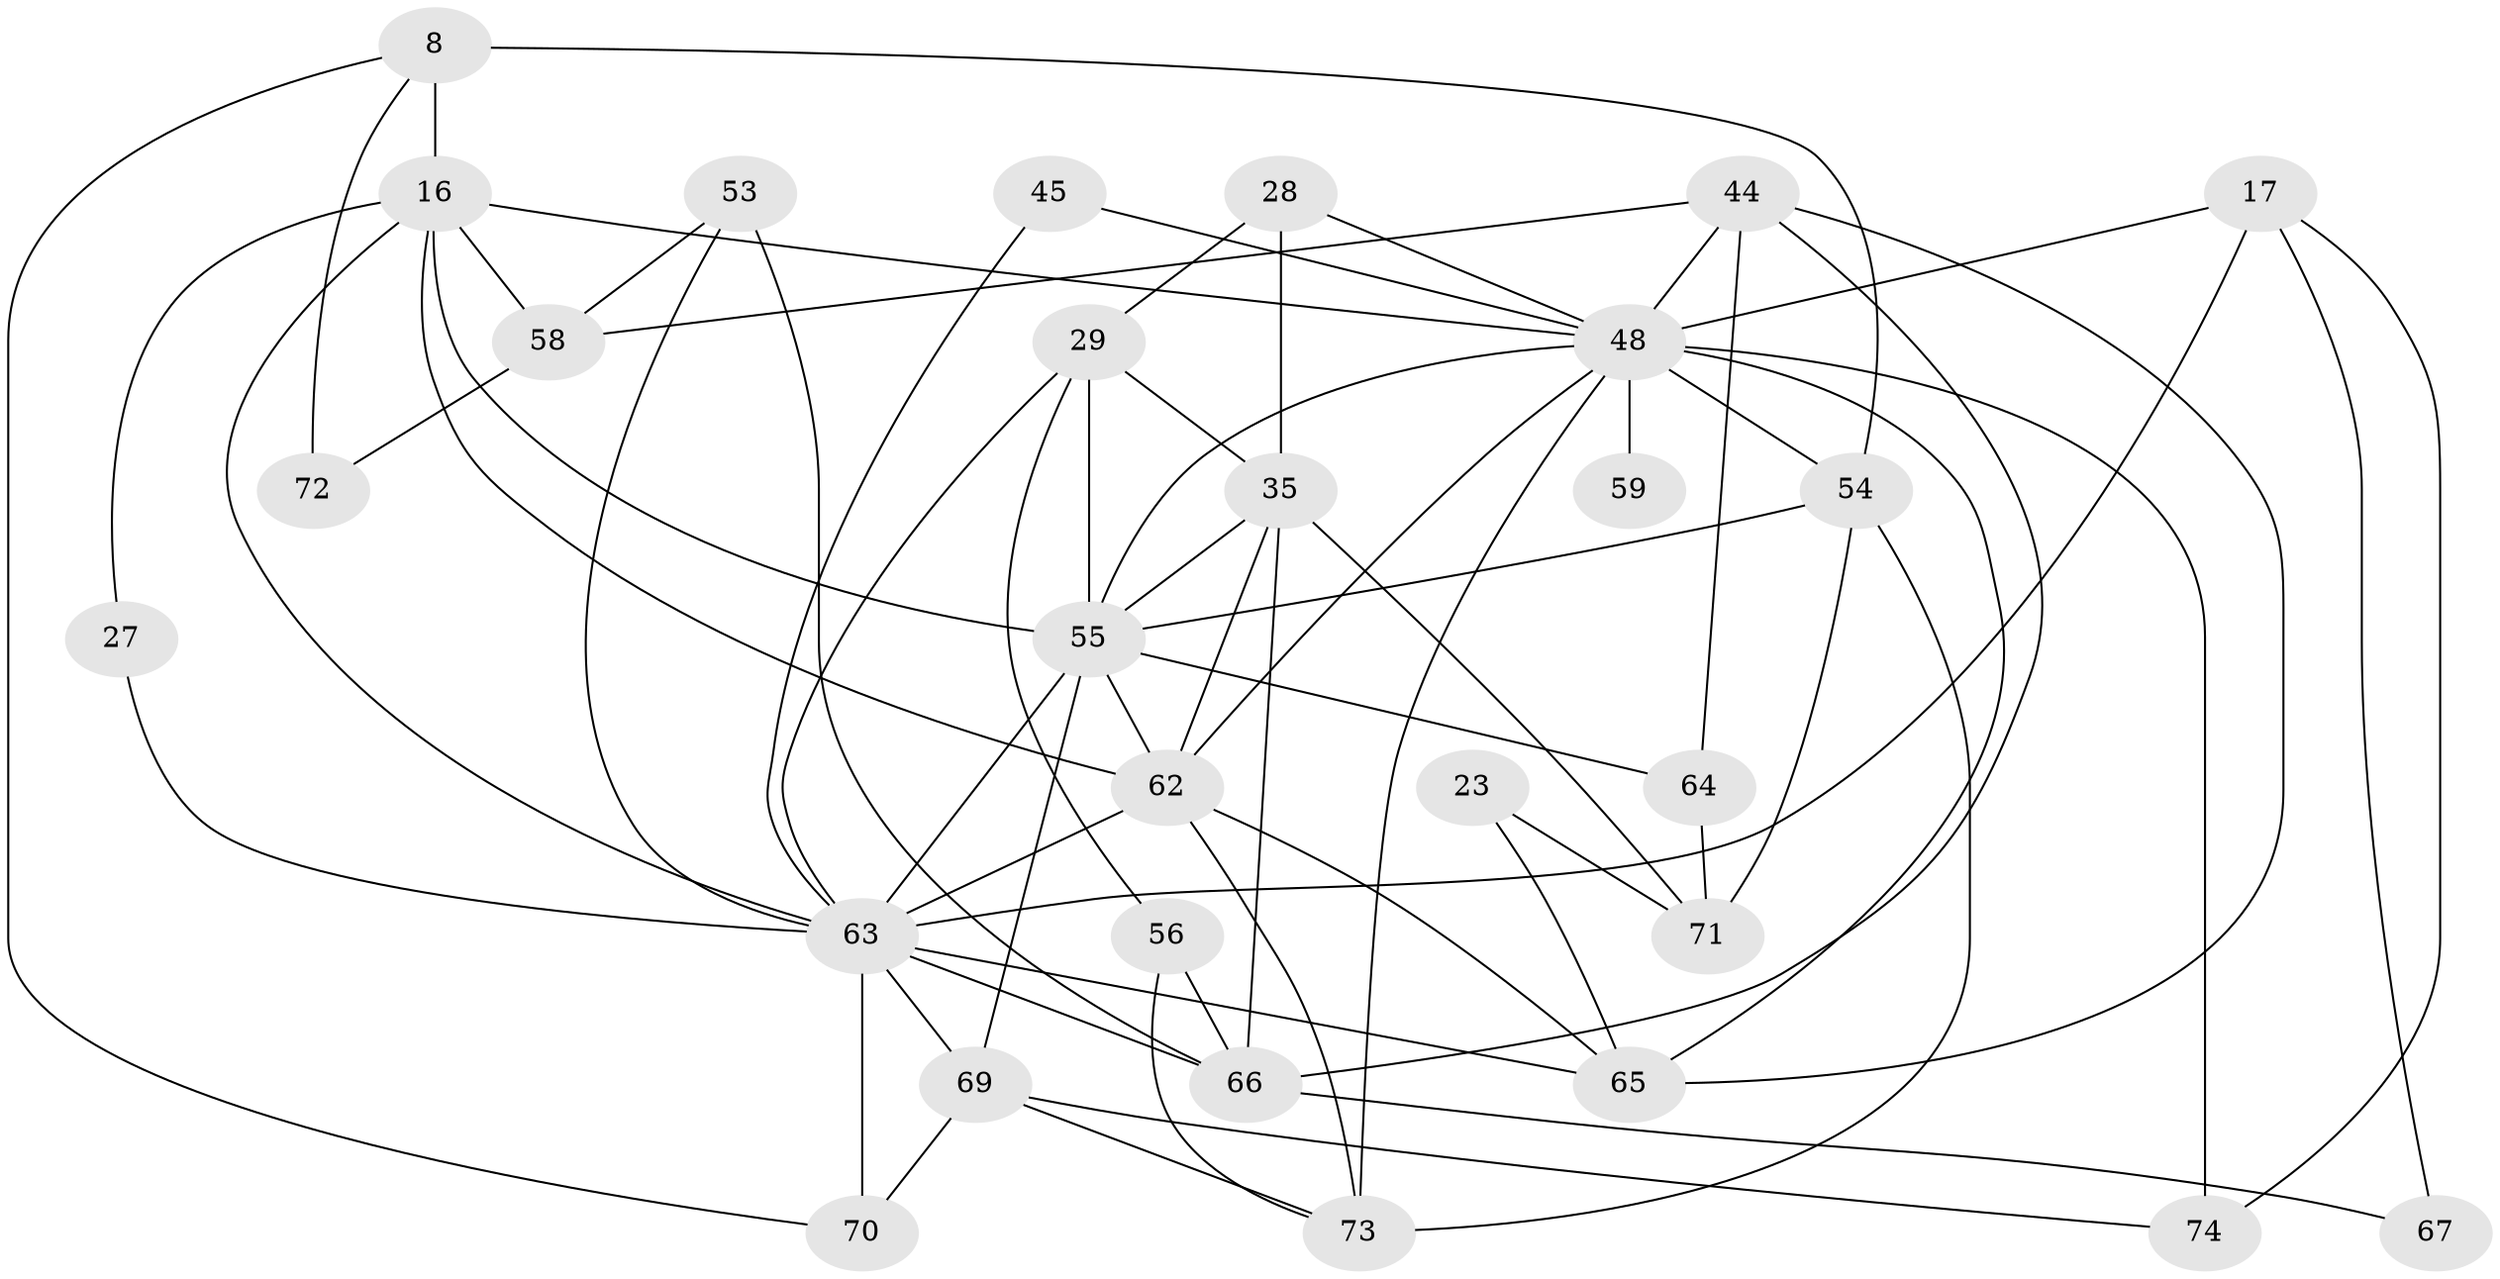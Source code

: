 // original degree distribution, {7: 0.05405405405405406, 3: 0.25675675675675674, 6: 0.14864864864864866, 5: 0.14864864864864866, 2: 0.17567567567567569, 4: 0.21621621621621623}
// Generated by graph-tools (version 1.1) at 2025/53/03/04/25 21:53:46]
// undirected, 29 vertices, 67 edges
graph export_dot {
graph [start="1"]
  node [color=gray90,style=filled];
  8;
  16 [super="+3"];
  17 [super="+11"];
  23;
  27;
  28;
  29 [super="+19+6"];
  35 [super="+15+33"];
  44;
  45;
  48 [super="+4+32"];
  53;
  54 [super="+42"];
  55 [super="+34+2+47+38"];
  56;
  58 [super="+30+51"];
  59;
  62 [super="+12+43+61+46"];
  63 [super="+10+60+52"];
  64;
  65 [super="+25"];
  66 [super="+7+24+50"];
  67;
  69 [super="+57"];
  70 [super="+21"];
  71 [super="+39"];
  72;
  73 [super="+40+41"];
  74 [super="+68"];
  8 -- 16 [weight=2];
  8 -- 54;
  8 -- 70;
  8 -- 72;
  16 -- 27;
  16 -- 58 [weight=3];
  16 -- 48;
  16 -- 55;
  16 -- 62;
  16 -- 63;
  17 -- 67;
  17 -- 48;
  17 -- 63 [weight=2];
  17 -- 74 [weight=2];
  23 -- 65;
  23 -- 71;
  27 -- 63;
  28 -- 29;
  28 -- 48;
  28 -- 35;
  29 -- 63 [weight=3];
  29 -- 35;
  29 -- 56;
  29 -- 55 [weight=4];
  35 -- 62 [weight=3];
  35 -- 66 [weight=3];
  35 -- 71;
  35 -- 55;
  44 -- 58;
  44 -- 64;
  44 -- 48;
  44 -- 66;
  44 -- 65;
  45 -- 48;
  45 -- 63;
  48 -- 59 [weight=2];
  48 -- 65 [weight=2];
  48 -- 73;
  48 -- 74 [weight=2];
  48 -- 54 [weight=2];
  48 -- 62 [weight=4];
  48 -- 55;
  53 -- 58;
  53 -- 66 [weight=2];
  53 -- 63;
  54 -- 55;
  54 -- 71 [weight=2];
  54 -- 73;
  55 -- 69 [weight=4];
  55 -- 64;
  55 -- 62;
  55 -- 63;
  56 -- 66;
  56 -- 73;
  58 -- 72;
  62 -- 63 [weight=6];
  62 -- 65 [weight=2];
  62 -- 73 [weight=2];
  63 -- 70;
  63 -- 66 [weight=3];
  63 -- 65;
  63 -- 69;
  64 -- 71;
  66 -- 67;
  69 -- 73 [weight=2];
  69 -- 74;
  69 -- 70;
}
